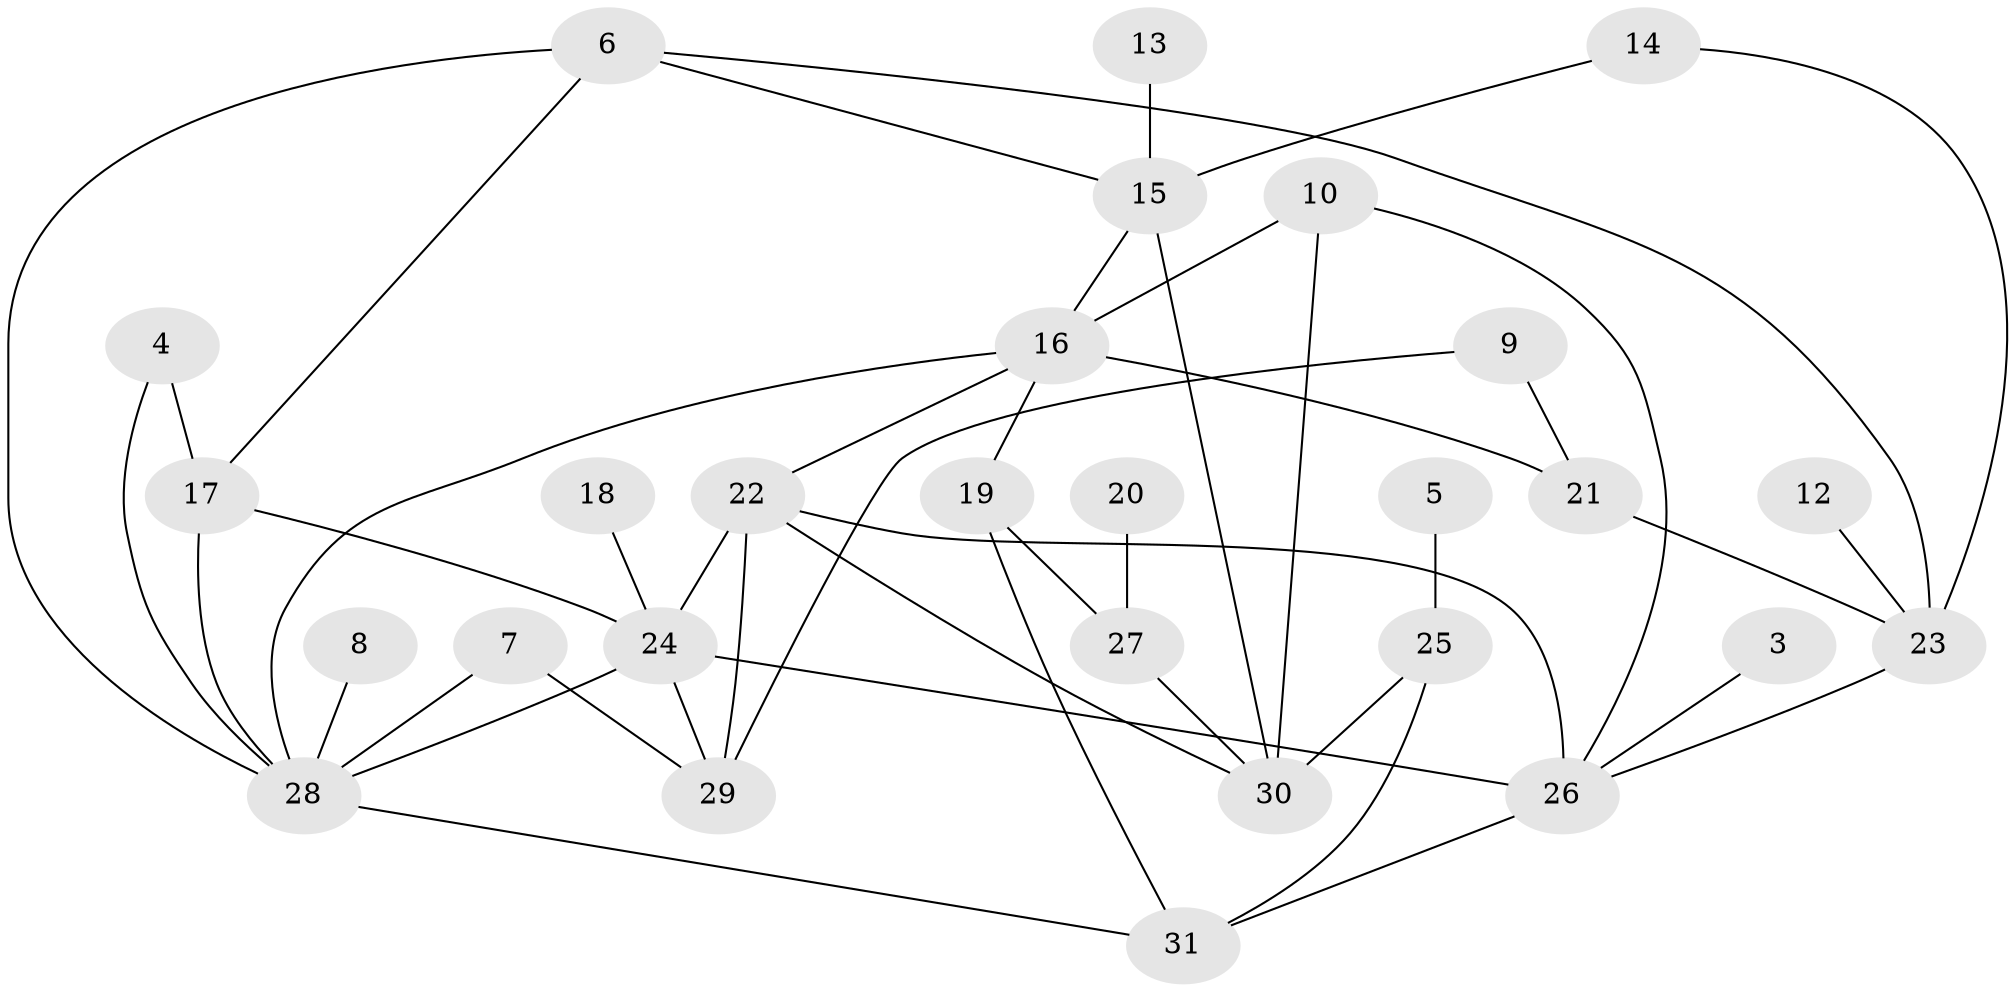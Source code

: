 // original degree distribution, {0: 0.04918032786885246, 5: 0.09836065573770492, 1: 0.19672131147540983, 4: 0.11475409836065574, 2: 0.21311475409836064, 3: 0.29508196721311475, 6: 0.03278688524590164}
// Generated by graph-tools (version 1.1) at 2025/49/03/09/25 03:49:10]
// undirected, 28 vertices, 46 edges
graph export_dot {
graph [start="1"]
  node [color=gray90,style=filled];
  3;
  4;
  5;
  6;
  7;
  8;
  9;
  10;
  12;
  13;
  14;
  15;
  16;
  17;
  18;
  19;
  20;
  21;
  22;
  23;
  24;
  25;
  26;
  27;
  28;
  29;
  30;
  31;
  3 -- 26 [weight=1.0];
  4 -- 17 [weight=1.0];
  4 -- 28 [weight=1.0];
  5 -- 25 [weight=1.0];
  6 -- 15 [weight=1.0];
  6 -- 17 [weight=1.0];
  6 -- 23 [weight=1.0];
  6 -- 28 [weight=1.0];
  7 -- 28 [weight=1.0];
  7 -- 29 [weight=1.0];
  8 -- 28 [weight=1.0];
  9 -- 21 [weight=1.0];
  9 -- 29 [weight=1.0];
  10 -- 16 [weight=1.0];
  10 -- 26 [weight=1.0];
  10 -- 30 [weight=1.0];
  12 -- 23 [weight=1.0];
  13 -- 15 [weight=1.0];
  14 -- 15 [weight=1.0];
  14 -- 23 [weight=1.0];
  15 -- 16 [weight=1.0];
  15 -- 30 [weight=1.0];
  16 -- 19 [weight=1.0];
  16 -- 21 [weight=1.0];
  16 -- 22 [weight=1.0];
  16 -- 28 [weight=1.0];
  17 -- 24 [weight=1.0];
  17 -- 28 [weight=1.0];
  18 -- 24 [weight=1.0];
  19 -- 27 [weight=1.0];
  19 -- 31 [weight=1.0];
  20 -- 27 [weight=1.0];
  21 -- 23 [weight=1.0];
  22 -- 24 [weight=1.0];
  22 -- 26 [weight=1.0];
  22 -- 29 [weight=1.0];
  22 -- 30 [weight=1.0];
  23 -- 26 [weight=1.0];
  24 -- 26 [weight=1.0];
  24 -- 28 [weight=1.0];
  24 -- 29 [weight=1.0];
  25 -- 30 [weight=2.0];
  25 -- 31 [weight=1.0];
  26 -- 31 [weight=1.0];
  27 -- 30 [weight=1.0];
  28 -- 31 [weight=1.0];
}
